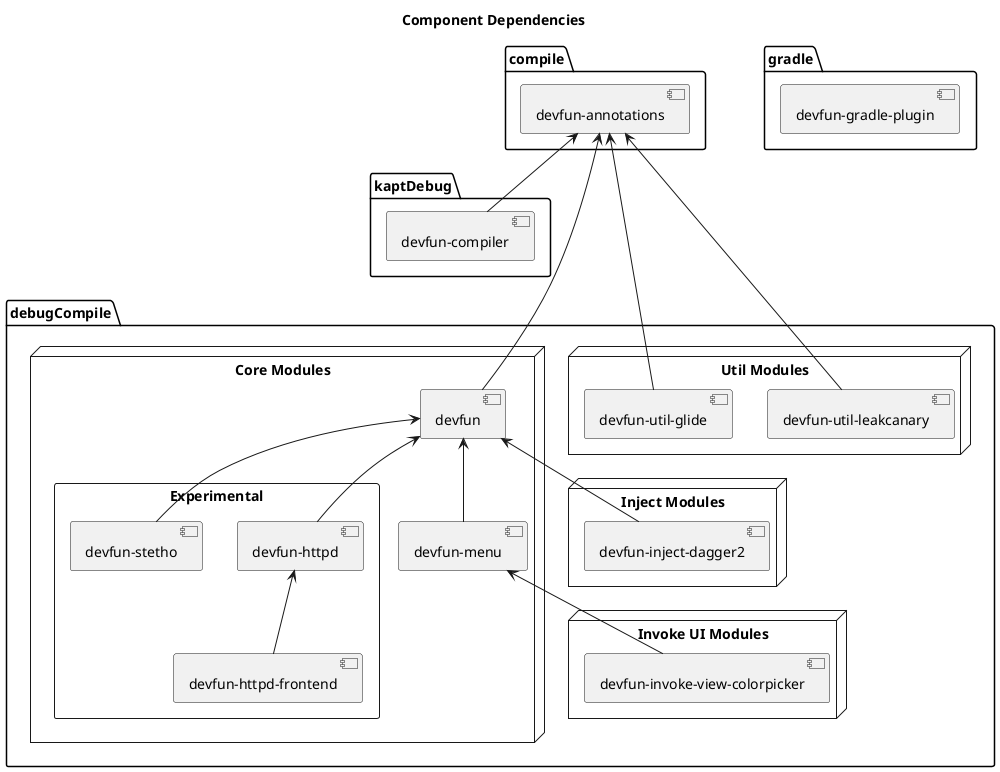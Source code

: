@startuml
skinparam componentStyle uml2

title Component Dependencies

package "compile" {
    [devfun-annotations] as Annotations [[https://nextfaze.github.io/dev-fun/]]
}

package "kaptDebug" {
    [devfun-compiler] as Compiler [[https://nextfaze.github.io/dev-fun/]]
    Annotations <-- Compiler
}

package "debugCompile" {
    node "Core Modules" {
        [devfun] as DevFun [[https://nextfaze.github.io/dev-fun/]]
        Annotations <-- DevFun

        [devfun-menu] as Menu [[https://nextfaze.github.io/dev-fun/]]
        DevFun <-- Menu

        rectangle "Experimental" {
            [devfun-httpd] as HttpD [[https://nextfaze.github.io/dev-fun/]]
            DevFun <-- HttpD

            [devfun-httpd-frontend] as HttpD_FrontEnd [[https://nextfaze.github.io/dev-fun/]]
            HttpD <-down- HttpD_FrontEnd

            [devfun-stetho] as Stetho [[https://nextfaze.github.io/dev-fun/]]
            DevFun <-- Stetho
        }
    }

    node "Util Modules" {
        [devfun-util-glide] as Util_Glide [[https://nextfaze.github.io/dev-fun/]]
        Annotations <--- Util_Glide

        [devfun-util-leakcanary] as Util_LeakCanary [[https://nextfaze.github.io/dev-fun/]]
        Annotations <-- Util_LeakCanary
    }

    node "Inject Modules" {
        [devfun-inject-dagger2] as Inject_Dagger2 [[https://nextfaze.github.io/dev-fun/]]
        DevFun <-- Inject_Dagger2
    }

    node "Invoke UI Modules" {
        [devfun-invoke-view-colorpicker] as Invoke_View_ColorPicker [[https://nextfaze.github.io/dev-fun/]]
        Menu <-- Invoke_View_ColorPicker
    }
}

package "gradle" {
    [devfun-gradle-plugin] as Gradle_Plugin [[https://nextfaze.github.io/dev-fun/]]
}

@enduml
